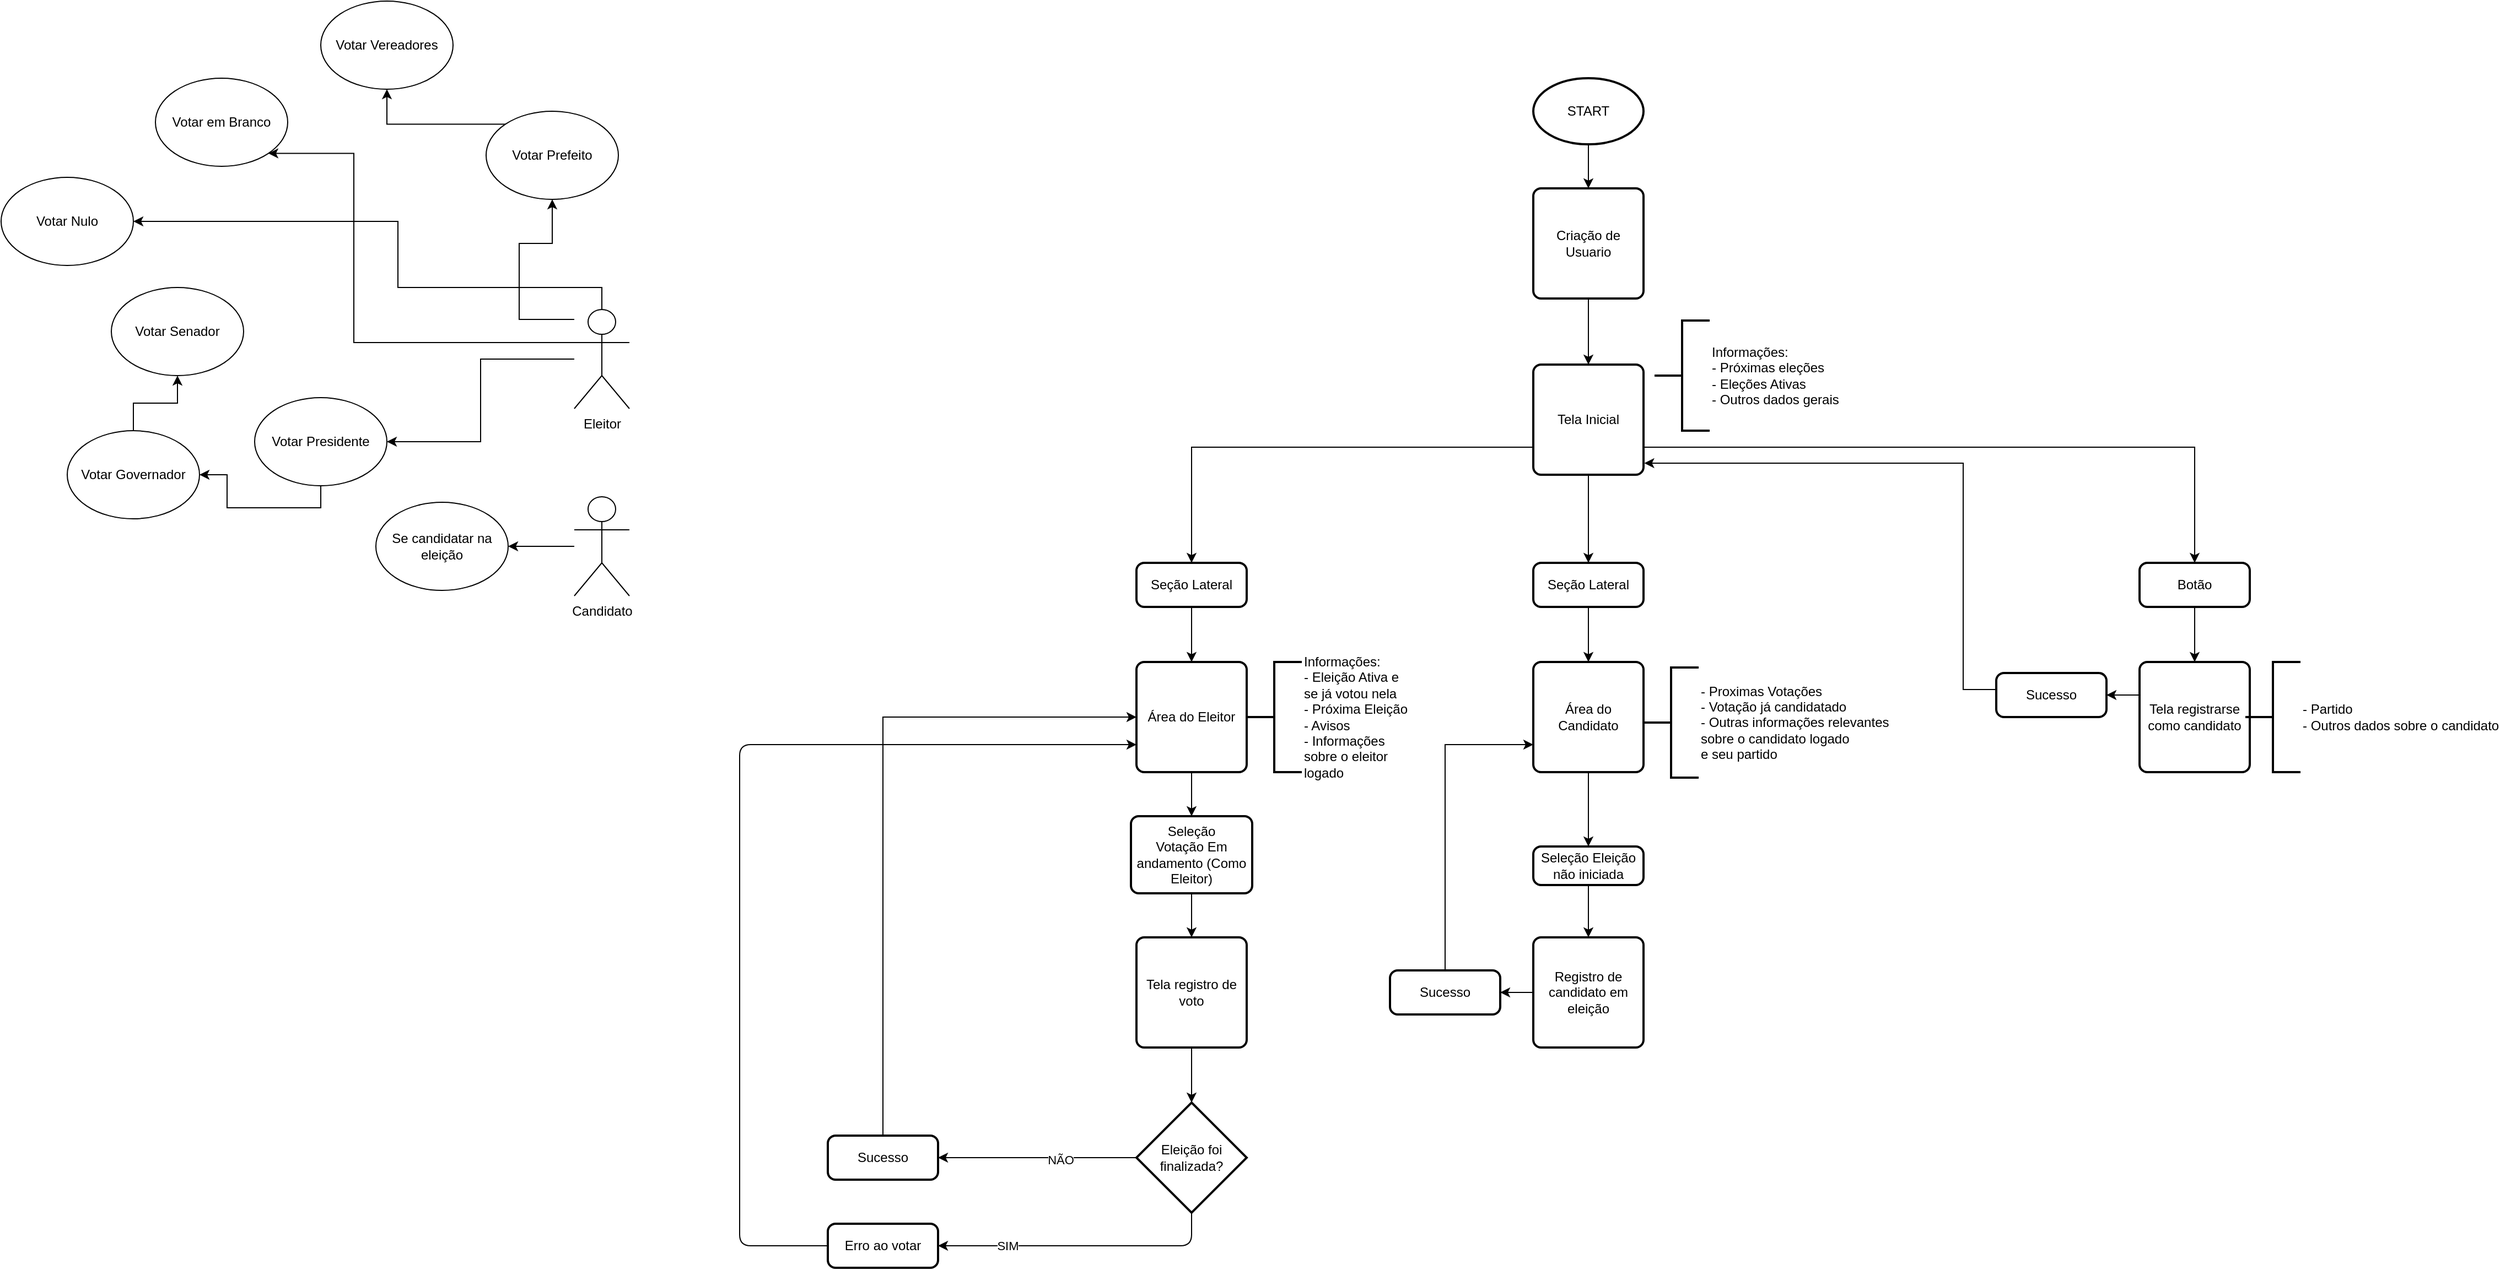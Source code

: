 <mxfile>
    <diagram id="23iRSUPoRavnBvh4doch" name="Page-1">
        <mxGraphModel dx="1691" dy="1567" grid="1" gridSize="10" guides="1" tooltips="1" connect="1" arrows="1" fold="1" page="1" pageScale="1" pageWidth="827" pageHeight="1169" math="0" shadow="0">
            <root>
                <mxCell id="0"/>
                <mxCell id="1" parent="0"/>
                <mxCell id="26" style="edgeStyle=orthogonalEdgeStyle;rounded=0;orthogonalLoop=1;jettySize=auto;html=1;entryX=0.5;entryY=0;entryDx=0;entryDy=0;" parent="1" source="2" target="27" edge="1">
                    <mxGeometry relative="1" as="geometry">
                        <mxPoint x="640" y="100" as="targetPoint"/>
                    </mxGeometry>
                </mxCell>
                <mxCell id="2" value="START" style="strokeWidth=2;html=1;shape=mxgraph.flowchart.start_1;whiteSpace=wrap;" parent="1" vertex="1">
                    <mxGeometry x="620" width="100" height="60" as="geometry"/>
                </mxCell>
                <mxCell id="9" style="edgeStyle=orthogonalEdgeStyle;rounded=0;orthogonalLoop=1;jettySize=auto;html=1;entryX=1;entryY=0.5;entryDx=0;entryDy=0;exitX=0.5;exitY=1;exitDx=0;exitDy=0;" parent="1" source="8" target="11" edge="1">
                    <mxGeometry relative="1" as="geometry">
                        <mxPoint x="-270" y="330" as="sourcePoint"/>
                        <mxPoint x="-330" y="330" as="targetPoint"/>
                    </mxGeometry>
                </mxCell>
                <mxCell id="18" style="edgeStyle=orthogonalEdgeStyle;rounded=0;orthogonalLoop=1;jettySize=auto;html=1;entryX=0.5;entryY=1;entryDx=0;entryDy=0;" parent="1" source="3" target="17" edge="1">
                    <mxGeometry relative="1" as="geometry">
                        <Array as="points">
                            <mxPoint x="-300" y="219"/>
                            <mxPoint x="-300" y="150"/>
                            <mxPoint x="-270" y="150"/>
                        </Array>
                    </mxGeometry>
                </mxCell>
                <mxCell id="23" style="edgeStyle=orthogonalEdgeStyle;rounded=0;orthogonalLoop=1;jettySize=auto;html=1;exitX=0;exitY=0.333;exitDx=0;exitDy=0;exitPerimeter=0;entryX=1;entryY=1;entryDx=0;entryDy=0;" parent="1" source="3" target="21" edge="1">
                    <mxGeometry relative="1" as="geometry">
                        <Array as="points">
                            <mxPoint x="-450" y="240"/>
                            <mxPoint x="-450" y="68"/>
                        </Array>
                    </mxGeometry>
                </mxCell>
                <mxCell id="24" style="edgeStyle=orthogonalEdgeStyle;rounded=0;orthogonalLoop=1;jettySize=auto;html=1;entryX=1;entryY=0.5;entryDx=0;entryDy=0;" parent="1" source="3" target="22" edge="1">
                    <mxGeometry relative="1" as="geometry">
                        <Array as="points">
                            <mxPoint x="-225" y="190"/>
                            <mxPoint x="-410" y="190"/>
                            <mxPoint x="-410" y="130"/>
                        </Array>
                    </mxGeometry>
                </mxCell>
                <mxCell id="3" value="Eleitor" style="shape=umlActor;verticalLabelPosition=bottom;verticalAlign=top;html=1;outlineConnect=0;" parent="1" vertex="1">
                    <mxGeometry x="-250" y="210" width="50" height="90" as="geometry"/>
                </mxCell>
                <mxCell id="7" style="edgeStyle=orthogonalEdgeStyle;rounded=0;orthogonalLoop=1;jettySize=auto;html=1;entryX=1;entryY=0.5;entryDx=0;entryDy=0;" parent="1" source="4" target="6" edge="1">
                    <mxGeometry relative="1" as="geometry"/>
                </mxCell>
                <mxCell id="4" value="Candidato" style="shape=umlActor;verticalLabelPosition=bottom;verticalAlign=top;html=1;outlineConnect=0;" parent="1" vertex="1">
                    <mxGeometry x="-250" y="380" width="50" height="90" as="geometry"/>
                </mxCell>
                <mxCell id="6" value="Se candidatar na&lt;br&gt;eleição" style="ellipse;whiteSpace=wrap;html=1;" parent="1" vertex="1">
                    <mxGeometry x="-430" y="385" width="120" height="80" as="geometry"/>
                </mxCell>
                <mxCell id="8" value="Votar Presidente" style="ellipse;whiteSpace=wrap;html=1;" parent="1" vertex="1">
                    <mxGeometry x="-540" y="290" width="120" height="80" as="geometry"/>
                </mxCell>
                <mxCell id="10" value="Votar Senador" style="ellipse;whiteSpace=wrap;html=1;" parent="1" vertex="1">
                    <mxGeometry x="-670" y="190" width="120" height="80" as="geometry"/>
                </mxCell>
                <mxCell id="16" style="edgeStyle=orthogonalEdgeStyle;rounded=0;orthogonalLoop=1;jettySize=auto;html=1;entryX=0.5;entryY=1;entryDx=0;entryDy=0;" parent="1" source="11" target="10" edge="1">
                    <mxGeometry relative="1" as="geometry"/>
                </mxCell>
                <mxCell id="11" value="Votar Governador" style="ellipse;whiteSpace=wrap;html=1;" parent="1" vertex="1">
                    <mxGeometry x="-710" y="320" width="120" height="80" as="geometry"/>
                </mxCell>
                <mxCell id="14" style="edgeStyle=orthogonalEdgeStyle;rounded=0;orthogonalLoop=1;jettySize=auto;html=1;entryX=1;entryY=0.5;entryDx=0;entryDy=0;" parent="1" source="3" target="8" edge="1">
                    <mxGeometry relative="1" as="geometry">
                        <mxPoint x="-230" y="275" as="sourcePoint"/>
                        <mxPoint x="-290" y="275" as="targetPoint"/>
                    </mxGeometry>
                </mxCell>
                <mxCell id="20" style="edgeStyle=orthogonalEdgeStyle;rounded=0;orthogonalLoop=1;jettySize=auto;html=1;exitX=0;exitY=0;exitDx=0;exitDy=0;entryX=0.5;entryY=1;entryDx=0;entryDy=0;" parent="1" source="17" target="19" edge="1">
                    <mxGeometry relative="1" as="geometry"/>
                </mxCell>
                <mxCell id="17" value="Votar Prefeito" style="ellipse;whiteSpace=wrap;html=1;" parent="1" vertex="1">
                    <mxGeometry x="-330" y="30" width="120" height="80" as="geometry"/>
                </mxCell>
                <mxCell id="19" value="Votar Vereadores" style="ellipse;whiteSpace=wrap;html=1;" parent="1" vertex="1">
                    <mxGeometry x="-480" y="-70" width="120" height="80" as="geometry"/>
                </mxCell>
                <mxCell id="21" value="Votar em Branco" style="ellipse;whiteSpace=wrap;html=1;" parent="1" vertex="1">
                    <mxGeometry x="-630" width="120" height="80" as="geometry"/>
                </mxCell>
                <mxCell id="22" value="Votar Nulo" style="ellipse;whiteSpace=wrap;html=1;" parent="1" vertex="1">
                    <mxGeometry x="-770" y="90" width="120" height="80" as="geometry"/>
                </mxCell>
                <mxCell id="27" value="Criação de Usuario" style="rounded=1;whiteSpace=wrap;html=1;absoluteArcSize=1;arcSize=14;strokeWidth=2;" parent="1" vertex="1">
                    <mxGeometry x="620" y="100" width="100" height="100" as="geometry"/>
                </mxCell>
                <mxCell id="29" style="edgeStyle=orthogonalEdgeStyle;rounded=0;orthogonalLoop=1;jettySize=auto;html=1;entryX=0.5;entryY=0;entryDx=0;entryDy=0;" parent="1" source="27" target="50" edge="1">
                    <mxGeometry relative="1" as="geometry"/>
                </mxCell>
                <mxCell id="78" style="edgeStyle=orthogonalEdgeStyle;rounded=0;orthogonalLoop=1;jettySize=auto;html=1;exitX=0;exitY=0.75;exitDx=0;exitDy=0;entryX=0.5;entryY=0;entryDx=0;entryDy=0;" parent="1" source="50" target="77" edge="1">
                    <mxGeometry relative="1" as="geometry"/>
                </mxCell>
                <mxCell id="83" style="edgeStyle=orthogonalEdgeStyle;rounded=0;orthogonalLoop=1;jettySize=auto;html=1;exitX=0.5;exitY=1;exitDx=0;exitDy=0;entryX=0.5;entryY=0;entryDx=0;entryDy=0;" parent="1" source="50" target="81" edge="1">
                    <mxGeometry relative="1" as="geometry"/>
                </mxCell>
                <mxCell id="84" style="edgeStyle=orthogonalEdgeStyle;rounded=0;orthogonalLoop=1;jettySize=auto;html=1;exitX=1;exitY=0.75;exitDx=0;exitDy=0;entryX=0.5;entryY=0;entryDx=0;entryDy=0;" parent="1" source="50" target="82" edge="1">
                    <mxGeometry relative="1" as="geometry"/>
                </mxCell>
                <mxCell id="50" value="Tela Inicial" style="rounded=1;whiteSpace=wrap;html=1;absoluteArcSize=1;arcSize=14;strokeWidth=2;" parent="1" vertex="1">
                    <mxGeometry x="620" y="260" width="100" height="100" as="geometry"/>
                </mxCell>
                <mxCell id="69" style="edgeStyle=orthogonalEdgeStyle;rounded=0;orthogonalLoop=1;jettySize=auto;html=1;exitX=0.5;exitY=1;exitDx=0;exitDy=0;entryX=0.5;entryY=0;entryDx=0;entryDy=0;" parent="1" source="54" target="68" edge="1">
                    <mxGeometry relative="1" as="geometry"/>
                </mxCell>
                <mxCell id="54" value="Seleção&lt;br&gt;Votação Em andamento (Como Eleitor)" style="rounded=1;whiteSpace=wrap;html=1;absoluteArcSize=1;arcSize=14;strokeWidth=2;" parent="1" vertex="1">
                    <mxGeometry x="255" y="670" width="110" height="70" as="geometry"/>
                </mxCell>
                <mxCell id="108" value="" style="edgeStyle=none;html=1;" edge="1" parent="1" source="68" target="107">
                    <mxGeometry relative="1" as="geometry"/>
                </mxCell>
                <mxCell id="68" value="Tela registro de voto" style="rounded=1;whiteSpace=wrap;html=1;absoluteArcSize=1;arcSize=14;strokeWidth=2;" parent="1" vertex="1">
                    <mxGeometry x="260" y="780" width="100" height="100" as="geometry"/>
                </mxCell>
                <mxCell id="92" style="edgeStyle=orthogonalEdgeStyle;rounded=0;orthogonalLoop=1;jettySize=auto;html=1;exitX=0.5;exitY=1;exitDx=0;exitDy=0;entryX=0.5;entryY=0;entryDx=0;entryDy=0;" parent="1" source="74" target="54" edge="1">
                    <mxGeometry relative="1" as="geometry"/>
                </mxCell>
                <mxCell id="74" value="Área do Eleitor" style="rounded=1;whiteSpace=wrap;html=1;absoluteArcSize=1;arcSize=14;strokeWidth=2;" parent="1" vertex="1">
                    <mxGeometry x="260" y="530" width="100" height="100" as="geometry"/>
                </mxCell>
                <mxCell id="102" style="edgeStyle=orthogonalEdgeStyle;rounded=0;orthogonalLoop=1;jettySize=auto;html=1;exitX=0.5;exitY=1;exitDx=0;exitDy=0;entryX=0.5;entryY=0;entryDx=0;entryDy=0;" parent="1" source="75" target="100" edge="1">
                    <mxGeometry relative="1" as="geometry"/>
                </mxCell>
                <mxCell id="75" value="Área do Candidato" style="rounded=1;whiteSpace=wrap;html=1;absoluteArcSize=1;arcSize=14;strokeWidth=2;" parent="1" vertex="1">
                    <mxGeometry x="620" y="530" width="100" height="100" as="geometry"/>
                </mxCell>
                <mxCell id="79" style="edgeStyle=orthogonalEdgeStyle;rounded=0;orthogonalLoop=1;jettySize=auto;html=1;exitX=0.5;exitY=1;exitDx=0;exitDy=0;entryX=0.5;entryY=0;entryDx=0;entryDy=0;" parent="1" source="77" target="74" edge="1">
                    <mxGeometry relative="1" as="geometry"/>
                </mxCell>
                <mxCell id="77" value="Seção Lateral" style="rounded=1;whiteSpace=wrap;html=1;absoluteArcSize=1;arcSize=14;strokeWidth=2;" parent="1" vertex="1">
                    <mxGeometry x="260" y="440" width="100" height="40" as="geometry"/>
                </mxCell>
                <mxCell id="85" style="edgeStyle=orthogonalEdgeStyle;rounded=0;orthogonalLoop=1;jettySize=auto;html=1;exitX=0.5;exitY=1;exitDx=0;exitDy=0;entryX=0.5;entryY=0;entryDx=0;entryDy=0;" parent="1" source="81" target="75" edge="1">
                    <mxGeometry relative="1" as="geometry"/>
                </mxCell>
                <mxCell id="81" value="Seção Lateral" style="rounded=1;whiteSpace=wrap;html=1;absoluteArcSize=1;arcSize=14;strokeWidth=2;" parent="1" vertex="1">
                    <mxGeometry x="620" y="440" width="100" height="40" as="geometry"/>
                </mxCell>
                <mxCell id="87" style="edgeStyle=orthogonalEdgeStyle;rounded=0;orthogonalLoop=1;jettySize=auto;html=1;exitX=0.5;exitY=1;exitDx=0;exitDy=0;entryX=0.5;entryY=0;entryDx=0;entryDy=0;" parent="1" source="82" target="86" edge="1">
                    <mxGeometry relative="1" as="geometry"/>
                </mxCell>
                <mxCell id="82" value="Botão" style="rounded=1;whiteSpace=wrap;html=1;absoluteArcSize=1;arcSize=14;strokeWidth=2;" parent="1" vertex="1">
                    <mxGeometry x="1170" y="440" width="100" height="40" as="geometry"/>
                </mxCell>
                <mxCell id="91" style="edgeStyle=orthogonalEdgeStyle;rounded=0;orthogonalLoop=1;jettySize=auto;html=1;exitX=0;exitY=0.25;exitDx=0;exitDy=0;entryX=1;entryY=0.5;entryDx=0;entryDy=0;" parent="1" source="86" target="90" edge="1">
                    <mxGeometry relative="1" as="geometry">
                        <Array as="points">
                            <mxPoint x="1170" y="560"/>
                        </Array>
                    </mxGeometry>
                </mxCell>
                <mxCell id="86" value="Tela registrarse como candidato" style="rounded=1;whiteSpace=wrap;html=1;absoluteArcSize=1;arcSize=14;strokeWidth=2;" parent="1" vertex="1">
                    <mxGeometry x="1170" y="530" width="100" height="100" as="geometry"/>
                </mxCell>
                <mxCell id="88" value="Informações:&lt;br&gt;- Próximas eleções&lt;br&gt;- Eleções Ativas&lt;br&gt;- Outros dados gerais" style="strokeWidth=2;html=1;shape=mxgraph.flowchart.annotation_2;align=left;labelPosition=right;pointerEvents=1;" parent="1" vertex="1">
                    <mxGeometry x="730" y="220" width="50" height="100" as="geometry"/>
                </mxCell>
                <mxCell id="89" style="edgeStyle=orthogonalEdgeStyle;rounded=0;orthogonalLoop=1;jettySize=auto;html=1;entryX=1.007;entryY=0.895;entryDx=0;entryDy=0;entryPerimeter=0;exitX=0;exitY=0.5;exitDx=0;exitDy=0;" parent="1" source="90" target="50" edge="1">
                    <mxGeometry relative="1" as="geometry">
                        <mxPoint x="800" y="555" as="sourcePoint"/>
                        <Array as="points">
                            <mxPoint x="1040" y="555"/>
                            <mxPoint x="1010" y="555"/>
                            <mxPoint x="1010" y="349"/>
                        </Array>
                    </mxGeometry>
                </mxCell>
                <mxCell id="90" value="Sucesso" style="rounded=1;whiteSpace=wrap;html=1;absoluteArcSize=1;arcSize=14;strokeWidth=2;" parent="1" vertex="1">
                    <mxGeometry x="1040" y="540" width="100" height="40" as="geometry"/>
                </mxCell>
                <mxCell id="93" value="Informações:&lt;br&gt;- Eleição Ativa e&lt;br&gt;se já votou nela&lt;br&gt;- Próxima Eleição&lt;br&gt;- Avisos&lt;br&gt;- Informações&lt;br&gt;sobre o eleitor&lt;br&gt;logado" style="strokeWidth=2;html=1;shape=mxgraph.flowchart.annotation_2;align=left;labelPosition=right;pointerEvents=1;" parent="1" vertex="1">
                    <mxGeometry x="360" y="530" width="50" height="100" as="geometry"/>
                </mxCell>
                <mxCell id="94" value="- Partido&lt;br&gt;- Outros dados sobre o candidato" style="strokeWidth=2;html=1;shape=mxgraph.flowchart.annotation_2;align=left;labelPosition=right;pointerEvents=1;" parent="1" vertex="1">
                    <mxGeometry x="1266" y="530" width="50" height="100" as="geometry"/>
                </mxCell>
                <mxCell id="98" style="edgeStyle=orthogonalEdgeStyle;rounded=0;orthogonalLoop=1;jettySize=auto;html=1;exitX=0.5;exitY=0;exitDx=0;exitDy=0;entryX=0;entryY=0.5;entryDx=0;entryDy=0;" parent="1" source="96" target="74" edge="1">
                    <mxGeometry relative="1" as="geometry"/>
                </mxCell>
                <mxCell id="96" value="Sucesso" style="rounded=1;whiteSpace=wrap;html=1;absoluteArcSize=1;arcSize=14;strokeWidth=2;" parent="1" vertex="1">
                    <mxGeometry x="-20" y="960" width="100" height="40" as="geometry"/>
                </mxCell>
                <mxCell id="99" value="- Proximas Votações&lt;br&gt;- Votação já candidatado&lt;br&gt;- Outras informações relevantes&lt;br&gt;sobre o candidato logado&lt;br&gt;e seu partido" style="strokeWidth=2;html=1;shape=mxgraph.flowchart.annotation_2;align=left;labelPosition=right;pointerEvents=1;" parent="1" vertex="1">
                    <mxGeometry x="720" y="535" width="50" height="100" as="geometry"/>
                </mxCell>
                <mxCell id="103" style="edgeStyle=orthogonalEdgeStyle;rounded=0;orthogonalLoop=1;jettySize=auto;html=1;exitX=0.5;exitY=1;exitDx=0;exitDy=0;entryX=0.5;entryY=0;entryDx=0;entryDy=0;" parent="1" source="100" target="101" edge="1">
                    <mxGeometry relative="1" as="geometry"/>
                </mxCell>
                <mxCell id="100" value="Seleção Eleição não iniciada" style="rounded=1;whiteSpace=wrap;html=1;absoluteArcSize=1;arcSize=14;strokeWidth=2;" parent="1" vertex="1">
                    <mxGeometry x="620" y="697.5" width="100" height="35" as="geometry"/>
                </mxCell>
                <mxCell id="105" style="edgeStyle=orthogonalEdgeStyle;rounded=0;orthogonalLoop=1;jettySize=auto;html=1;exitX=0;exitY=0.5;exitDx=0;exitDy=0;entryX=1;entryY=0.5;entryDx=0;entryDy=0;" parent="1" source="101" target="104" edge="1">
                    <mxGeometry relative="1" as="geometry"/>
                </mxCell>
                <mxCell id="101" value="Registro de candidato em eleição" style="rounded=1;whiteSpace=wrap;html=1;absoluteArcSize=1;arcSize=14;strokeWidth=2;" parent="1" vertex="1">
                    <mxGeometry x="620" y="780" width="100" height="100" as="geometry"/>
                </mxCell>
                <mxCell id="106" style="edgeStyle=orthogonalEdgeStyle;rounded=0;orthogonalLoop=1;jettySize=auto;html=1;exitX=0.5;exitY=0;exitDx=0;exitDy=0;entryX=0;entryY=0.75;entryDx=0;entryDy=0;" parent="1" source="104" target="75" edge="1">
                    <mxGeometry relative="1" as="geometry"/>
                </mxCell>
                <mxCell id="104" value="Sucesso" style="rounded=1;whiteSpace=wrap;html=1;absoluteArcSize=1;arcSize=14;strokeWidth=2;" parent="1" vertex="1">
                    <mxGeometry x="490" y="810" width="100" height="40" as="geometry"/>
                </mxCell>
                <mxCell id="109" style="edgeStyle=none;html=1;entryX=1;entryY=0.5;entryDx=0;entryDy=0;" edge="1" parent="1" source="107" target="96">
                    <mxGeometry relative="1" as="geometry"/>
                </mxCell>
                <mxCell id="110" value="NÃO" style="edgeLabel;html=1;align=center;verticalAlign=middle;resizable=0;points=[];" vertex="1" connectable="0" parent="109">
                    <mxGeometry x="-0.232" y="2" relative="1" as="geometry">
                        <mxPoint as="offset"/>
                    </mxGeometry>
                </mxCell>
                <mxCell id="112" style="edgeStyle=none;html=1;" edge="1" parent="1" source="107" target="111">
                    <mxGeometry relative="1" as="geometry">
                        <Array as="points">
                            <mxPoint x="310" y="1060"/>
                        </Array>
                    </mxGeometry>
                </mxCell>
                <mxCell id="113" value="SIM" style="edgeLabel;html=1;align=center;verticalAlign=middle;resizable=0;points=[];" vertex="1" connectable="0" parent="112">
                    <mxGeometry x="0.52" relative="1" as="geometry">
                        <mxPoint as="offset"/>
                    </mxGeometry>
                </mxCell>
                <mxCell id="107" value="Eleição foi finalizada?" style="strokeWidth=2;html=1;shape=mxgraph.flowchart.decision;whiteSpace=wrap;" vertex="1" parent="1">
                    <mxGeometry x="260" y="930" width="100" height="100" as="geometry"/>
                </mxCell>
                <mxCell id="114" style="edgeStyle=none;html=1;entryX=0;entryY=0.75;entryDx=0;entryDy=0;" edge="1" parent="1" source="111" target="74">
                    <mxGeometry relative="1" as="geometry">
                        <Array as="points">
                            <mxPoint x="-100" y="1060"/>
                            <mxPoint x="-100" y="605"/>
                        </Array>
                    </mxGeometry>
                </mxCell>
                <mxCell id="111" value="Erro ao votar" style="rounded=1;whiteSpace=wrap;html=1;absoluteArcSize=1;arcSize=14;strokeWidth=2;" vertex="1" parent="1">
                    <mxGeometry x="-20" y="1040" width="100" height="40" as="geometry"/>
                </mxCell>
            </root>
        </mxGraphModel>
    </diagram>
</mxfile>